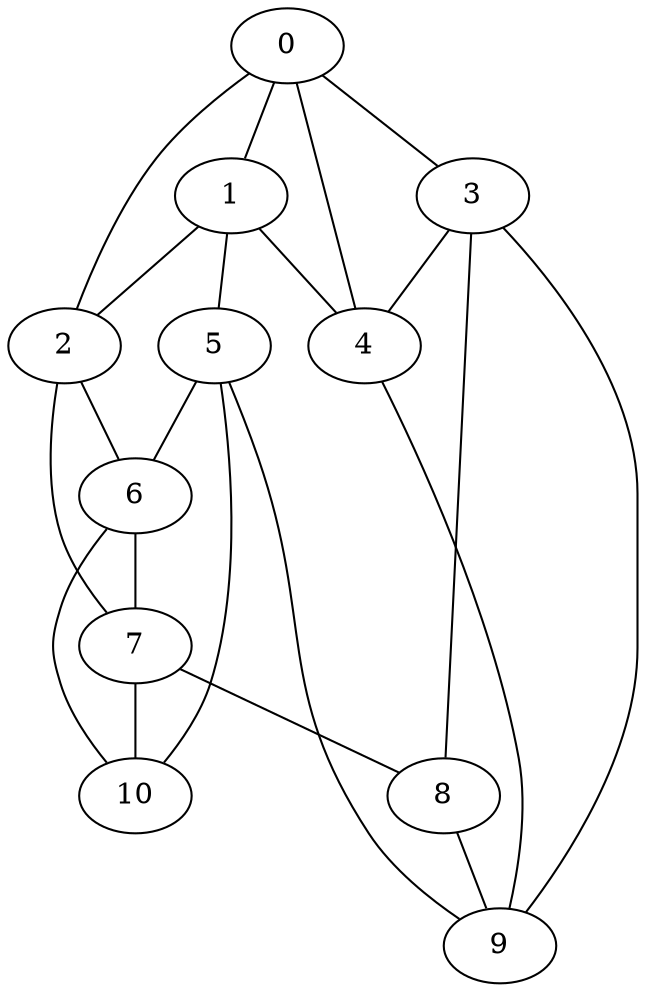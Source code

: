 graph G {
	0;
	1;
	2;
	3;
	4;
	5;
	6;
	7;
	8;
	9;
	10;
	0 -- 1;
	0 -- 2;
	0 -- 3;
	0 -- 4;
	1 -- 5;
	1 -- 2;
	1 -- 4;
	2 -- 6;
	2 -- 7;
	3 -- 8;
	3 -- 9;
	3 -- 4;
	4 -- 9;
	5 -- 9;
	5 -- 10;
	5 -- 6;
	6 -- 10;
	6 -- 7;
	7 -- 8;
	7 -- 10;
	8 -- 9;
}
